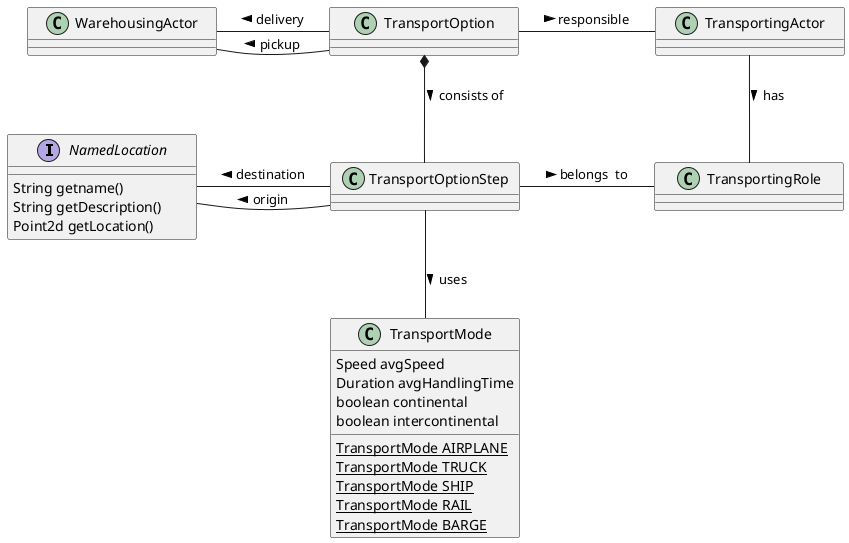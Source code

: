 @startuml

skinparam nodesep 50
skinparam SameClassWidth true

interface NamedLocation {
  String getname()
  String getDescription()
  Point2d getLocation()
}

class TransportOption {
}

class TransportOptionStep {
}

class WarehousingActor {
}

class TransportingActor {
}

class TransportingRole {
}

class TransportMode {
  Speed avgSpeed
  Duration avgHandlingTime
  boolean continental
  boolean intercontinental
  ___
  TransportMode AIRPLANE {static}
  TransportMode TRUCK {static}
  TransportMode SHIP {static}
  TransportMode RAIL{static}
  TransportMode BARGE {static}
}

TransportOption -l- WarehousingActor : > pickup
TransportOption -l- WarehousingActor : > delivery
TransportOption -r- TransportingActor : > responsible
TransportOption *-d- TransportOptionStep : > consists of
TransportOptionStep -l- NamedLocation : > origin
TransportOptionStep -l- NamedLocation : > destination
TransportOptionStep  -d- TransportMode : > uses
TransportOptionStep  -r- TransportingRole : > belongs  to
TransportingActor -- TransportingRole : > has

@enduml
